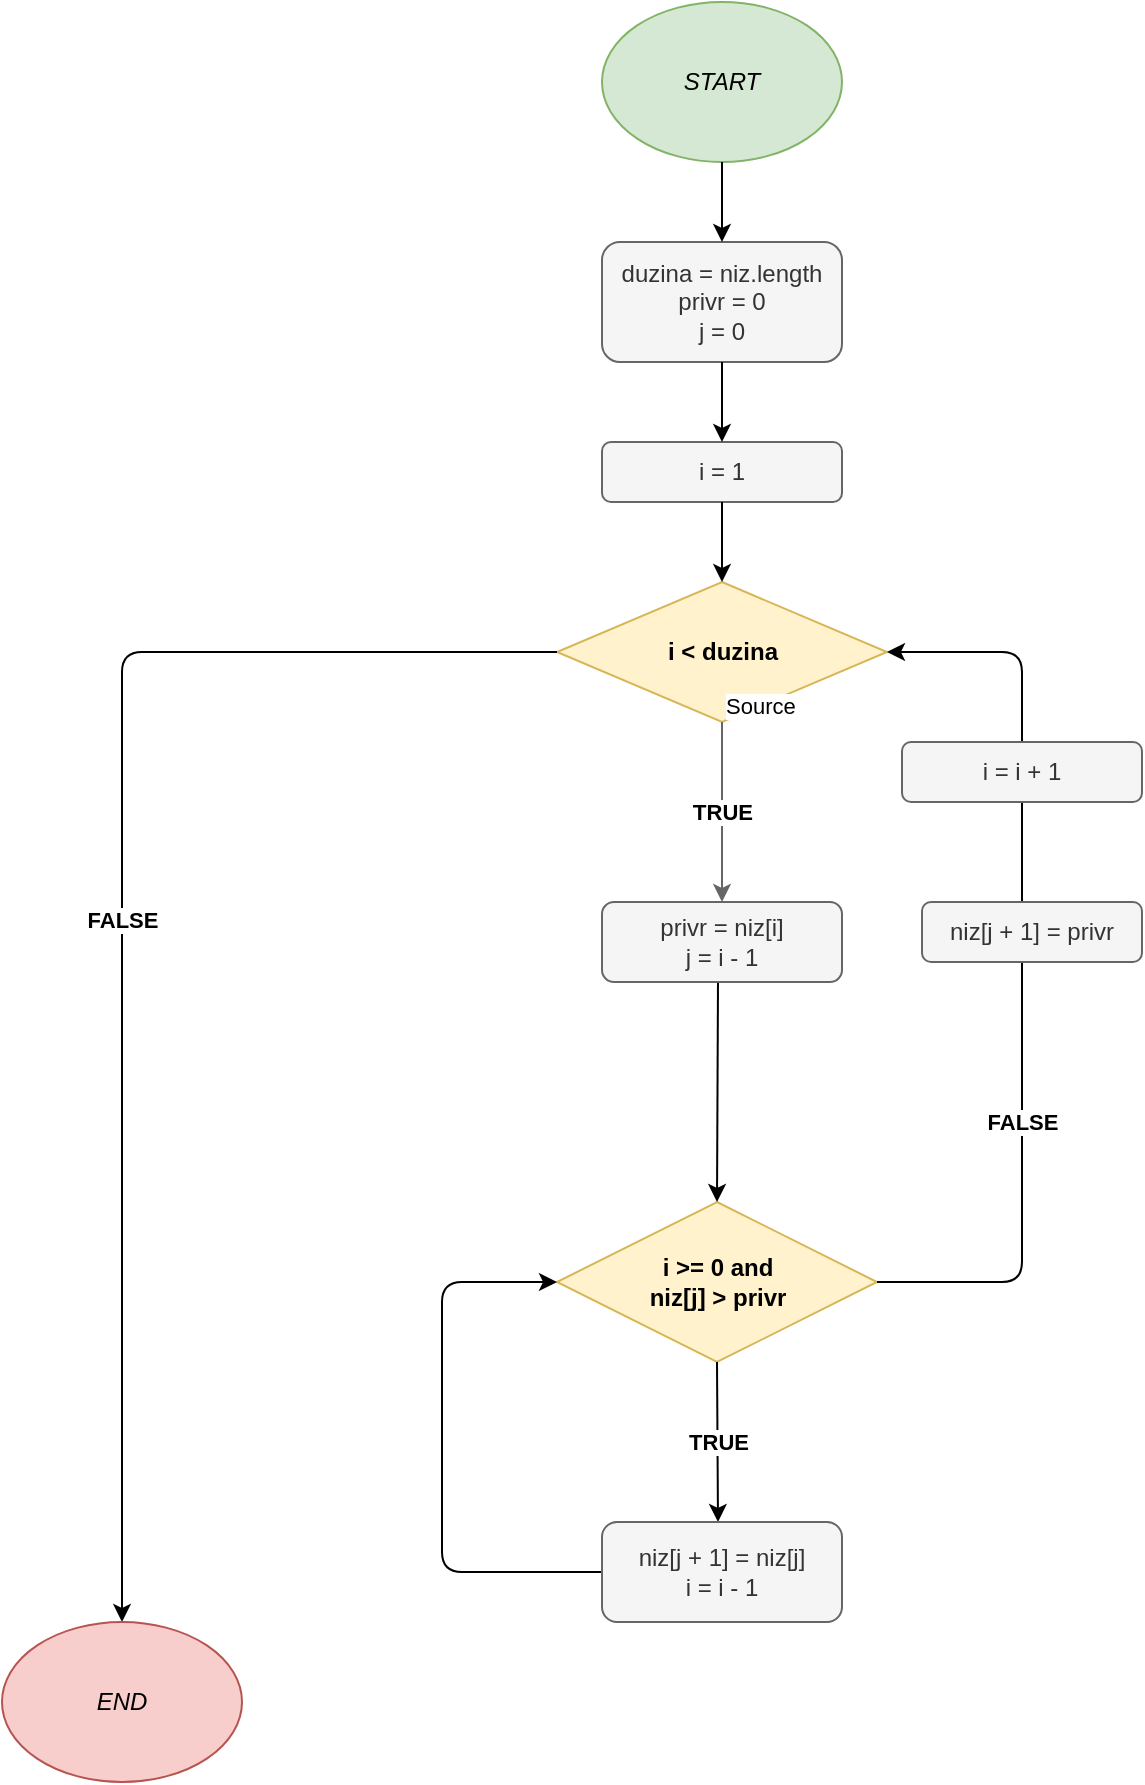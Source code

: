 <mxfile version="13.8.9-1" type="device"><diagram id="Lc5Jzw0h8lblAR60LdrV" name="Page-1"><mxGraphModel dx="1038" dy="548" grid="1" gridSize="10" guides="1" tooltips="1" connect="1" arrows="1" fold="1" page="1" pageScale="1" pageWidth="827" pageHeight="1169" math="0" shadow="0"><root><mxCell id="0"/><mxCell id="1" parent="0"/><mxCell id="ic52s_QcRB8-T7W53zHC-1" value="&lt;i&gt;START&lt;/i&gt;" style="ellipse;whiteSpace=wrap;html=1;fillColor=#d5e8d4;strokeColor=#82b366;" parent="1" vertex="1"><mxGeometry x="340" y="20" width="120" height="80" as="geometry"/></mxCell><mxCell id="ic52s_QcRB8-T7W53zHC-3" value="duzina = niz.length&lt;br&gt;privr = 0&lt;br&gt;j = 0" style="rounded=1;whiteSpace=wrap;html=1;fillColor=#f5f5f5;strokeColor=#666666;fontColor=#333333;" parent="1" vertex="1"><mxGeometry x="340" y="140" width="120" height="60" as="geometry"/></mxCell><mxCell id="ic52s_QcRB8-T7W53zHC-4" value="i = 1" style="rounded=1;whiteSpace=wrap;html=1;fillColor=#f5f5f5;strokeColor=#666666;fontColor=#333333;" parent="1" vertex="1"><mxGeometry x="340" y="240" width="120" height="30" as="geometry"/></mxCell><mxCell id="ic52s_QcRB8-T7W53zHC-5" value="&lt;b&gt;i &amp;lt; duzina&lt;/b&gt;" style="rhombus;whiteSpace=wrap;html=1;fillColor=#fff2cc;strokeColor=#d6b656;" parent="1" vertex="1"><mxGeometry x="317.5" y="310" width="165" height="70" as="geometry"/></mxCell><mxCell id="ic52s_QcRB8-T7W53zHC-7" value="&lt;b&gt;i &amp;gt;= 0 and&lt;br&gt;niz[j] &amp;gt; privr&lt;br&gt;&lt;/b&gt;" style="rhombus;whiteSpace=wrap;html=1;fillColor=#fff2cc;strokeColor=#d6b656;" parent="1" vertex="1"><mxGeometry x="317.5" y="620" width="160" height="80" as="geometry"/></mxCell><mxCell id="ic52s_QcRB8-T7W53zHC-11" value="" style="endArrow=classic;html=1;exitX=0;exitY=0.5;exitDx=0;exitDy=0;entryX=0.5;entryY=0;entryDx=0;entryDy=0;" parent="1" source="ic52s_QcRB8-T7W53zHC-5" target="ic52s_QcRB8-T7W53zHC-24" edge="1"><mxGeometry relative="1" as="geometry"><mxPoint x="290" y="259.5" as="sourcePoint"/><mxPoint x="550" y="600" as="targetPoint"/><Array as="points"><mxPoint x="100" y="345"/></Array></mxGeometry></mxCell><mxCell id="ic52s_QcRB8-T7W53zHC-12" value="&lt;b&gt;FALSE&lt;/b&gt;" style="edgeLabel;resizable=0;html=1;align=center;verticalAlign=middle;" parent="ic52s_QcRB8-T7W53zHC-11" connectable="0" vertex="1"><mxGeometry relative="1" as="geometry"/></mxCell><mxCell id="ic52s_QcRB8-T7W53zHC-24" value="&lt;i&gt;END&lt;/i&gt;" style="ellipse;whiteSpace=wrap;html=1;fillColor=#f8cecc;strokeColor=#b85450;" parent="1" vertex="1"><mxGeometry x="40" y="830" width="120" height="80" as="geometry"/></mxCell><mxCell id="sDl9jaJseTCpmU5DqheZ-1" value="" style="endArrow=classic;html=1;exitX=0.5;exitY=1;exitDx=0;exitDy=0;entryX=0.5;entryY=0;entryDx=0;entryDy=0;" parent="1" source="ic52s_QcRB8-T7W53zHC-1" target="ic52s_QcRB8-T7W53zHC-3" edge="1"><mxGeometry width="50" height="50" relative="1" as="geometry"><mxPoint x="390" y="320" as="sourcePoint"/><mxPoint x="397" y="160" as="targetPoint"/></mxGeometry></mxCell><mxCell id="sDl9jaJseTCpmU5DqheZ-5" value="" style="endArrow=classic;html=1;exitX=0.5;exitY=1;exitDx=0;exitDy=0;entryX=0.5;entryY=0;entryDx=0;entryDy=0;" parent="1" source="ic52s_QcRB8-T7W53zHC-4" target="ic52s_QcRB8-T7W53zHC-5" edge="1"><mxGeometry width="50" height="50" relative="1" as="geometry"><mxPoint x="390" y="320" as="sourcePoint"/><mxPoint x="440" y="270" as="targetPoint"/></mxGeometry></mxCell><mxCell id="sDl9jaJseTCpmU5DqheZ-6" value="" style="endArrow=classic;html=1;exitX=0.5;exitY=1;exitDx=0;exitDy=0;" parent="1" source="ic52s_QcRB8-T7W53zHC-3" target="ic52s_QcRB8-T7W53zHC-4" edge="1"><mxGeometry width="50" height="50" relative="1" as="geometry"><mxPoint x="390" y="320" as="sourcePoint"/><mxPoint x="440" y="270" as="targetPoint"/></mxGeometry></mxCell><mxCell id="sDl9jaJseTCpmU5DqheZ-8" value="" style="endArrow=classic;html=1;entryX=0.5;entryY=0;entryDx=0;entryDy=0;" parent="1" target="ic52s_QcRB8-T7W53zHC-7" edge="1"><mxGeometry width="50" height="50" relative="1" as="geometry"><mxPoint x="398" y="509" as="sourcePoint"/><mxPoint x="440" y="570" as="targetPoint"/></mxGeometry></mxCell><mxCell id="sDl9jaJseTCpmU5DqheZ-20" value="&lt;b&gt;TRUE&lt;/b&gt;" style="endArrow=classic;html=1;exitX=0.5;exitY=1;exitDx=0;exitDy=0;fillColor=#f5f5f5;strokeColor=#666666;entryX=0.5;entryY=0;entryDx=0;entryDy=0;" parent="1" source="ic52s_QcRB8-T7W53zHC-5" target="55fIx1VeVKdLkaPpIo28-1" edge="1"><mxGeometry relative="1" as="geometry"><mxPoint x="330" y="390" as="sourcePoint"/><mxPoint x="398" y="490" as="targetPoint"/></mxGeometry></mxCell><mxCell id="sDl9jaJseTCpmU5DqheZ-21" value="&lt;b&gt;TRUE&lt;/b&gt;" style="edgeLabel;resizable=0;html=1;align=center;verticalAlign=middle;" parent="sDl9jaJseTCpmU5DqheZ-20" connectable="0" vertex="1"><mxGeometry relative="1" as="geometry"/></mxCell><mxCell id="sDl9jaJseTCpmU5DqheZ-22" value="Source" style="edgeLabel;resizable=0;html=1;align=left;verticalAlign=bottom;" parent="sDl9jaJseTCpmU5DqheZ-20" connectable="0" vertex="1"><mxGeometry x="-1" relative="1" as="geometry"/></mxCell><mxCell id="sDl9jaJseTCpmU5DqheZ-30" value="" style="endArrow=classic;html=1;exitX=0.5;exitY=1;exitDx=0;exitDy=0;" parent="1" source="ic52s_QcRB8-T7W53zHC-7" edge="1"><mxGeometry relative="1" as="geometry"><mxPoint x="360" y="790" as="sourcePoint"/><mxPoint x="398" y="780" as="targetPoint"/></mxGeometry></mxCell><mxCell id="sDl9jaJseTCpmU5DqheZ-31" value="&lt;b&gt;TRUE&lt;/b&gt;" style="edgeLabel;resizable=0;html=1;align=center;verticalAlign=middle;" parent="sDl9jaJseTCpmU5DqheZ-30" connectable="0" vertex="1"><mxGeometry relative="1" as="geometry"/></mxCell><mxCell id="sDl9jaJseTCpmU5DqheZ-41" value="&lt;b&gt;FALSE&lt;/b&gt;" style="endArrow=classic;html=1;exitX=1;exitY=0.5;exitDx=0;exitDy=0;entryX=1;entryY=0.5;entryDx=0;entryDy=0;" parent="1" source="ic52s_QcRB8-T7W53zHC-7" target="ic52s_QcRB8-T7W53zHC-5" edge="1"><mxGeometry x="-0.33" relative="1" as="geometry"><mxPoint x="360" y="590" as="sourcePoint"/><mxPoint x="580" y="370" as="targetPoint"/><Array as="points"><mxPoint x="550" y="660"/><mxPoint x="550" y="520"/><mxPoint x="550" y="345"/></Array><mxPoint as="offset"/></mxGeometry></mxCell><mxCell id="sDl9jaJseTCpmU5DqheZ-43" value="i = i + 1" style="rounded=1;whiteSpace=wrap;html=1;fillColor=#f5f5f5;strokeColor=#666666;fontColor=#333333;" parent="1" vertex="1"><mxGeometry x="490" y="390" width="120" height="30" as="geometry"/></mxCell><mxCell id="55fIx1VeVKdLkaPpIo28-1" value="privr = niz[i]&lt;br&gt;j = i - 1" style="rounded=1;whiteSpace=wrap;html=1;fillColor=#f5f5f5;strokeColor=#666666;fontColor=#333333;" parent="1" vertex="1"><mxGeometry x="340" y="470" width="120" height="40" as="geometry"/></mxCell><mxCell id="55fIx1VeVKdLkaPpIo28-7" value="niz[j + 1] = privr" style="rounded=1;whiteSpace=wrap;html=1;fillColor=#f5f5f5;strokeColor=#666666;fontColor=#333333;" parent="1" vertex="1"><mxGeometry x="500" y="470" width="110" height="30" as="geometry"/></mxCell><mxCell id="55fIx1VeVKdLkaPpIo28-8" value="" style="endArrow=classic;html=1;exitX=0;exitY=0.5;exitDx=0;exitDy=0;entryX=0;entryY=0.5;entryDx=0;entryDy=0;" parent="1" source="wfZErwHH_Fh1oljU95cp-1" target="ic52s_QcRB8-T7W53zHC-7" edge="1"><mxGeometry width="50" height="50" relative="1" as="geometry"><mxPoint x="337.5" y="1085" as="sourcePoint"/><mxPoint x="240" y="782" as="targetPoint"/><Array as="points"><mxPoint x="260" y="805"/><mxPoint x="260" y="660"/></Array></mxGeometry></mxCell><mxCell id="wfZErwHH_Fh1oljU95cp-1" value="niz[j + 1] = niz[j]&lt;br&gt;i = i - 1" style="rounded=1;whiteSpace=wrap;html=1;fillColor=#f5f5f5;strokeColor=#666666;fontColor=#333333;" vertex="1" parent="1"><mxGeometry x="340" y="780" width="120" height="50" as="geometry"/></mxCell></root></mxGraphModel></diagram></mxfile>